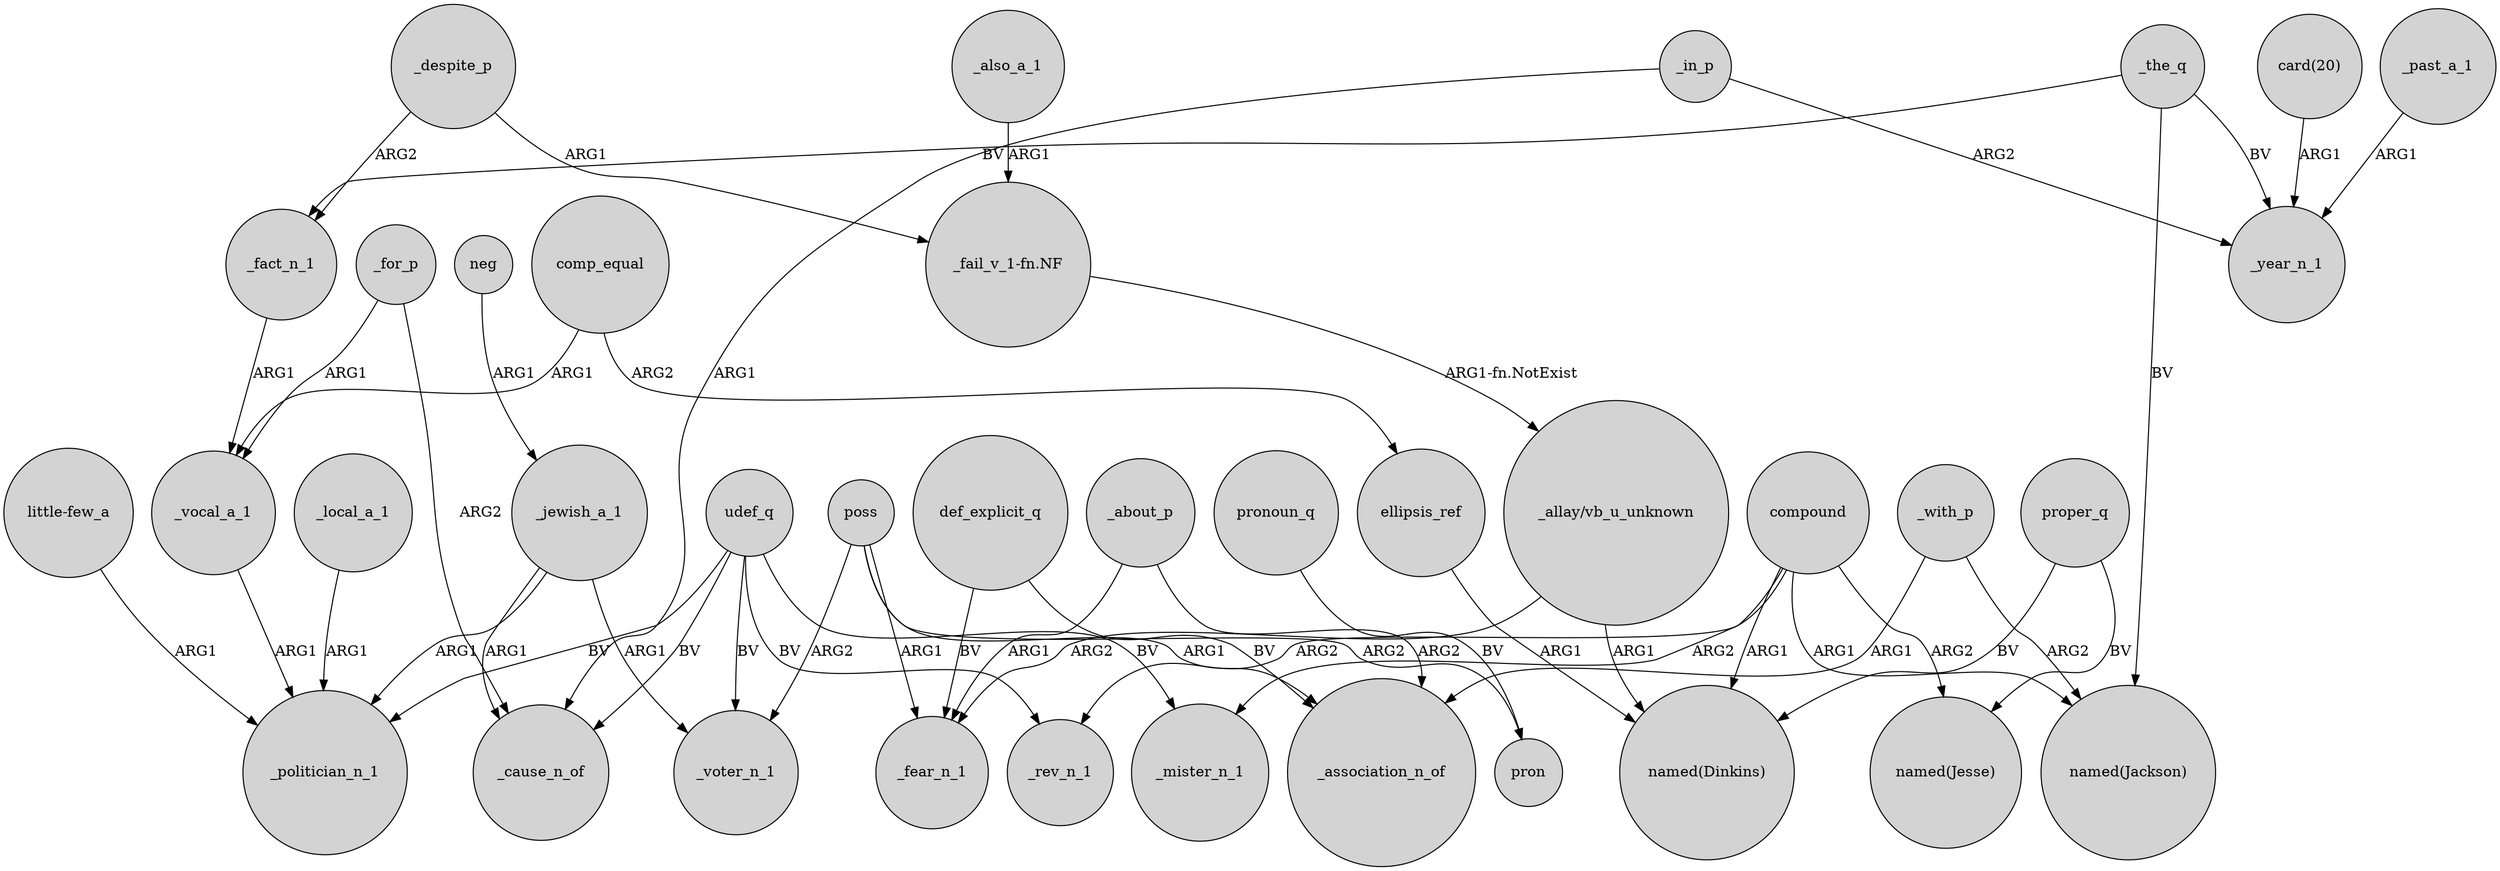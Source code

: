 digraph {
	node [shape=circle style=filled]
	_for_p -> _vocal_a_1 [label=ARG1]
	_in_p -> _year_n_1 [label=ARG2]
	"_allay/vb_u_unknown" -> _fear_n_1 [label=ARG2]
	_about_p -> _association_n_of [label=ARG2]
	poss -> pron [label=ARG2]
	_with_p -> _association_n_of [label=ARG1]
	neg -> _jewish_a_1 [label=ARG1]
	ellipsis_ref -> "named(Dinkins)" [label=ARG1]
	_despite_p -> _fact_n_1 [label=ARG2]
	"_fail_v_1-fn.NF" -> "_allay/vb_u_unknown" [label="ARG1-fn.NotExist"]
	udef_q -> _cause_n_of [label=BV]
	compound -> _mister_n_1 [label=ARG2]
	_for_p -> _cause_n_of [label=ARG2]
	comp_equal -> ellipsis_ref [label=ARG2]
	udef_q -> _mister_n_1 [label=BV]
	"_allay/vb_u_unknown" -> "named(Dinkins)" [label=ARG1]
	def_explicit_q -> _fear_n_1 [label=BV]
	poss -> _voter_n_1 [label=ARG2]
	udef_q -> _rev_n_1 [label=BV]
	compound -> _rev_n_1 [label=ARG2]
	_despite_p -> "_fail_v_1-fn.NF" [label=ARG1]
	poss -> _association_n_of [label=ARG1]
	udef_q -> _politician_n_1 [label=BV]
	_vocal_a_1 -> _politician_n_1 [label=ARG1]
	_past_a_1 -> _year_n_1 [label=ARG1]
	poss -> _fear_n_1 [label=ARG1]
	compound -> "named(Dinkins)" [label=ARG1]
	_in_p -> _cause_n_of [label=ARG1]
	pronoun_q -> pron [label=BV]
	_jewish_a_1 -> _cause_n_of [label=ARG1]
	_local_a_1 -> _politician_n_1 [label=ARG1]
	_with_p -> "named(Jackson)" [label=ARG2]
	compound -> "named(Jesse)" [label=ARG2]
	_jewish_a_1 -> _voter_n_1 [label=ARG1]
	proper_q -> "named(Jesse)" [label=BV]
	udef_q -> _voter_n_1 [label=BV]
	_jewish_a_1 -> _politician_n_1 [label=ARG1]
	_the_q -> _fact_n_1 [label=BV]
	_the_q -> _year_n_1 [label=BV]
	_also_a_1 -> "_fail_v_1-fn.NF" [label=ARG1]
	"card(20)" -> _year_n_1 [label=ARG1]
	_about_p -> _fear_n_1 [label=ARG1]
	comp_equal -> _vocal_a_1 [label=ARG1]
	_the_q -> "named(Jackson)" [label=BV]
	_fact_n_1 -> _vocal_a_1 [label=ARG1]
	"little-few_a" -> _politician_n_1 [label=ARG1]
	compound -> "named(Jackson)" [label=ARG1]
	proper_q -> "named(Dinkins)" [label=BV]
	def_explicit_q -> _association_n_of [label=BV]
}
